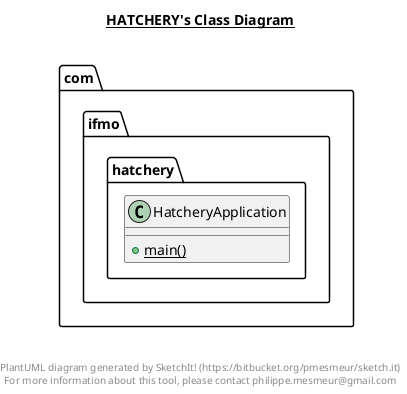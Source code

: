 @startuml

title __HATCHERY's Class Diagram__\n

  namespace com.ifmo.hatchery {
    class com.ifmo.hatchery.HatcheryApplication {
        {static} + main()
    }
  }
  



right footer


PlantUML diagram generated by SketchIt! (https://bitbucket.org/pmesmeur/sketch.it)
For more information about this tool, please contact philippe.mesmeur@gmail.com
endfooter

@enduml
